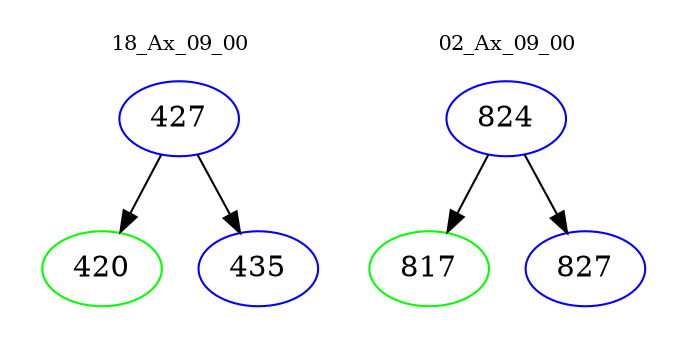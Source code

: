 digraph{
subgraph cluster_0 {
color = white
label = "18_Ax_09_00";
fontsize=10;
T0_427 [label="427", color="blue"]
T0_427 -> T0_420 [color="black"]
T0_420 [label="420", color="green"]
T0_427 -> T0_435 [color="black"]
T0_435 [label="435", color="blue"]
}
subgraph cluster_1 {
color = white
label = "02_Ax_09_00";
fontsize=10;
T1_824 [label="824", color="blue"]
T1_824 -> T1_817 [color="black"]
T1_817 [label="817", color="green"]
T1_824 -> T1_827 [color="black"]
T1_827 [label="827", color="blue"]
}
}
